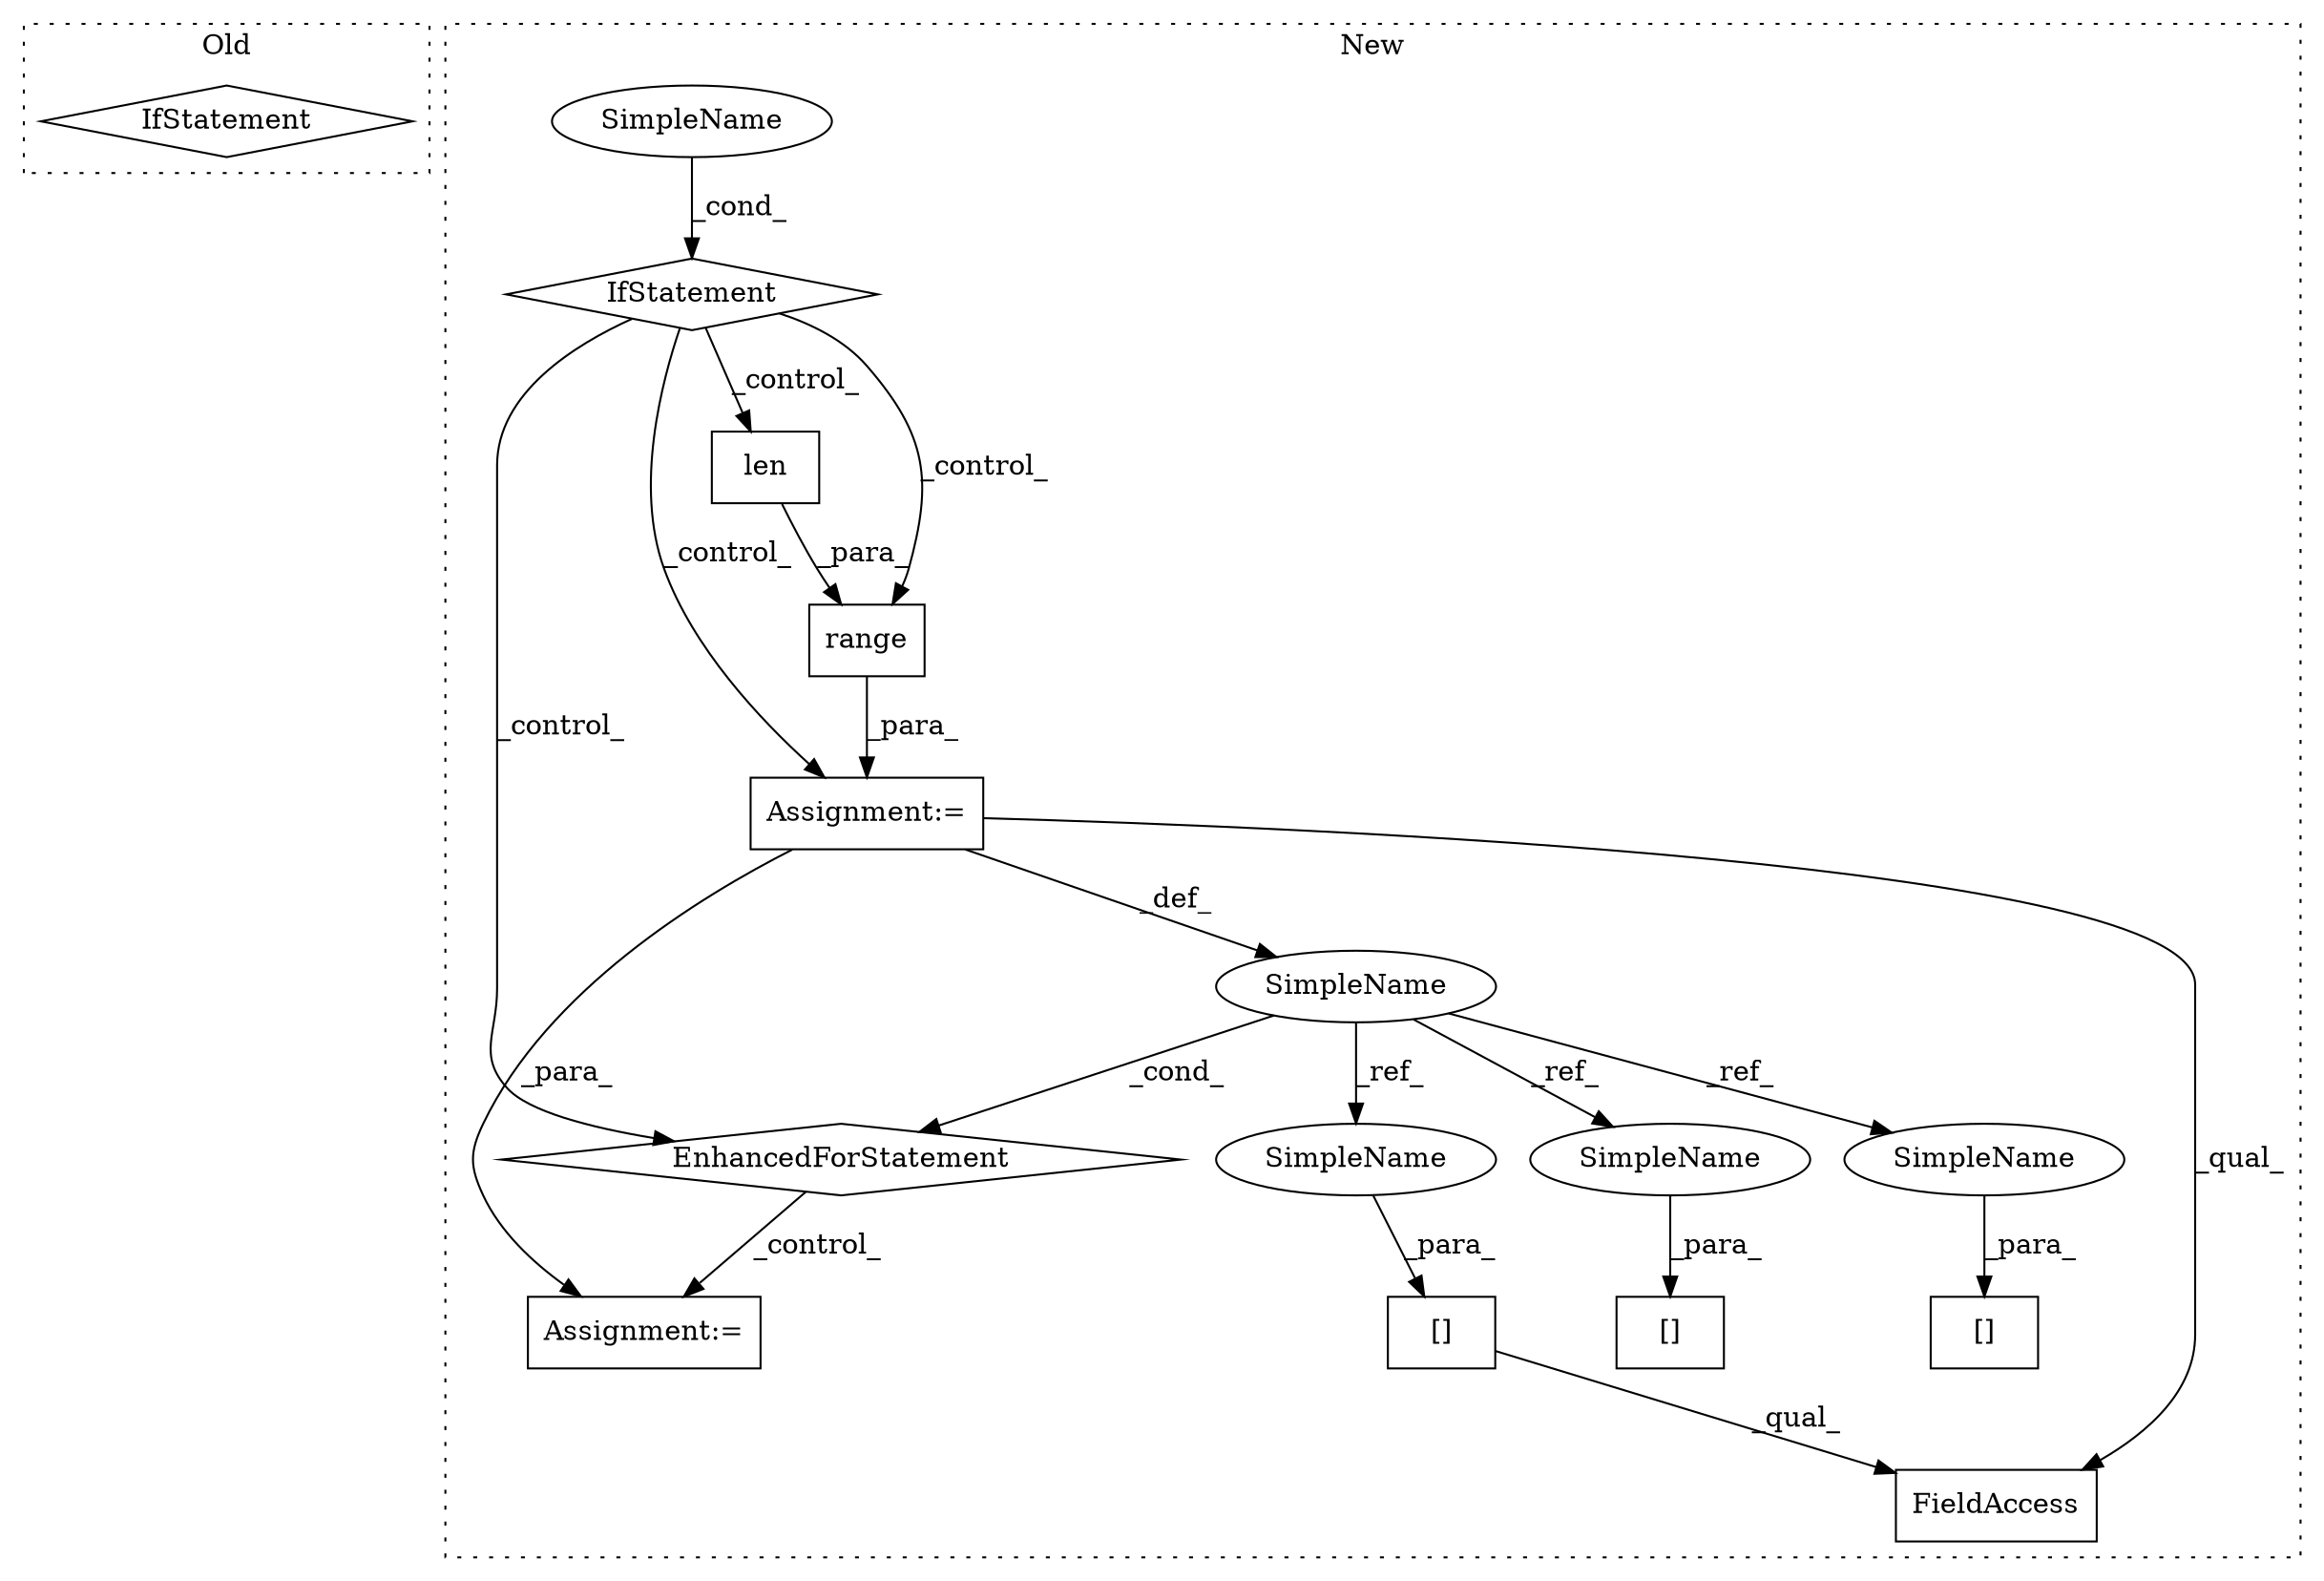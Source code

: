 digraph G {
subgraph cluster0 {
1 [label="IfStatement" a="25" s="2690,2735" l="4,2" shape="diamond"];
label = "Old";
style="dotted";
}
subgraph cluster1 {
2 [label="range" a="32" s="3187,3204" l="6,1" shape="box"];
3 [label="Assignment:=" a="7" s="3122,3205" l="57,2" shape="box"];
4 [label="EnhancedForStatement" a="70" s="3122,3205" l="57,2" shape="diamond"];
5 [label="[]" a="2" s="3355,3363" l="7,1" shape="box"];
6 [label="SimpleName" a="42" s="3183" l="1" shape="ellipse"];
7 [label="Assignment:=" a="7" s="3276" l="1" shape="box"];
8 [label="len" a="32" s="3193,3203" l="4,1" shape="box"];
9 [label="[]" a="2" s="3221,3229" l="7,1" shape="box"];
10 [label="IfStatement" a="25" s="2819,2836" l="4,2" shape="diamond"];
11 [label="SimpleName" a="42" s="" l="" shape="ellipse"];
12 [label="[]" a="2" s="3291,3299" l="7,1" shape="box"];
13 [label="FieldAccess" a="22" s="3221" l="15" shape="box"];
14 [label="SimpleName" a="42" s="3228" l="1" shape="ellipse"];
15 [label="SimpleName" a="42" s="3362" l="1" shape="ellipse"];
16 [label="SimpleName" a="42" s="3298" l="1" shape="ellipse"];
label = "New";
style="dotted";
}
2 -> 3 [label="_para_"];
3 -> 7 [label="_para_"];
3 -> 6 [label="_def_"];
3 -> 13 [label="_qual_"];
4 -> 7 [label="_control_"];
6 -> 16 [label="_ref_"];
6 -> 15 [label="_ref_"];
6 -> 4 [label="_cond_"];
6 -> 14 [label="_ref_"];
8 -> 2 [label="_para_"];
9 -> 13 [label="_qual_"];
10 -> 3 [label="_control_"];
10 -> 8 [label="_control_"];
10 -> 2 [label="_control_"];
10 -> 4 [label="_control_"];
11 -> 10 [label="_cond_"];
14 -> 9 [label="_para_"];
15 -> 5 [label="_para_"];
16 -> 12 [label="_para_"];
}